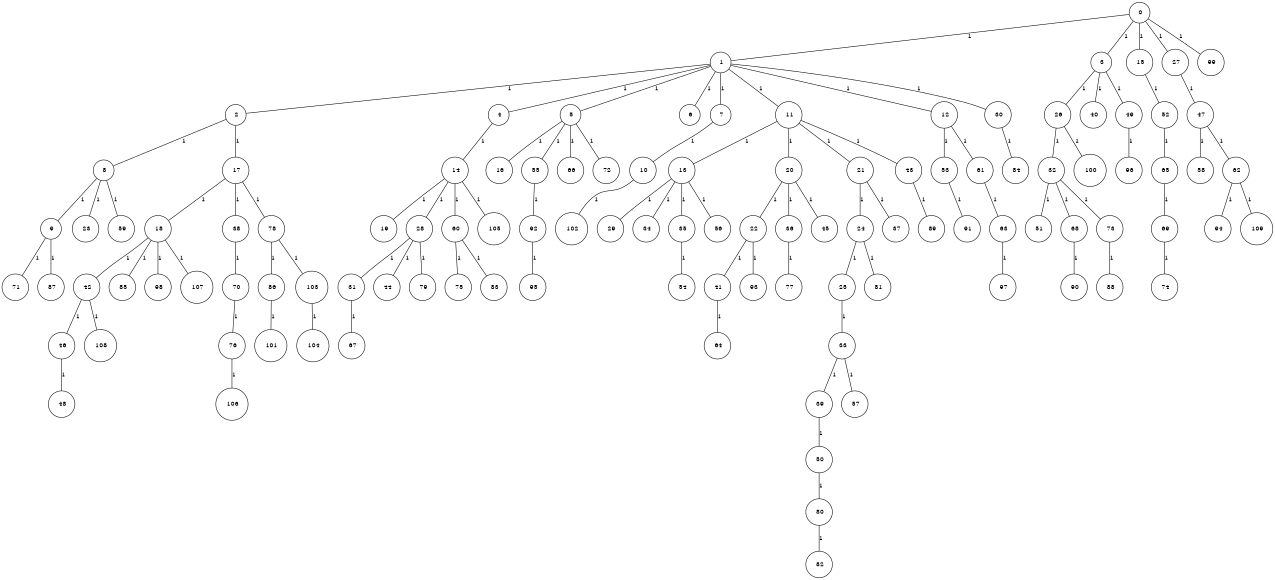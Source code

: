 graph G {
size="8.5,11;"
ratio = "expand;"
fixedsize="true;"
overlap="scale;"
node[shape=circle,width=.12,hight=.12,fontsize=12]
edge[fontsize=12]

0[label=" 0" color=black, pos="0.46826887,2.400076!"];
1[label=" 1" color=black, pos="1.9009587,0.63300331!"];
2[label=" 2" color=black, pos="0.55035002,0.7570161!"];
3[label=" 3" color=black, pos="0.29291827,2.3593515!"];
4[label=" 4" color=black, pos="0.63773669,0.21907531!"];
5[label=" 5" color=black, pos="1.9177308,1.2978437!"];
6[label=" 6" color=black, pos="0.5335787,1.7071519!"];
7[label=" 7" color=black, pos="2.1956959,1.5594928!"];
8[label=" 8" color=black, pos="1.853855,1.399543!"];
9[label=" 9" color=black, pos="1.2967501,2.2075954!"];
10[label=" 10" color=black, pos="1.1930579,0.094210013!"];
11[label=" 11" color=black, pos="1.4269651,0.54933866!"];
12[label=" 12" color=black, pos="0.49925291,0.045196533!"];
13[label=" 13" color=black, pos="0.66996108,2.5533396!"];
14[label=" 14" color=black, pos="2.2303956,2.0528627!"];
15[label=" 15" color=black, pos="1.4769082,2.0900562!"];
16[label=" 16" color=black, pos="2.5719243,1.085577!"];
17[label=" 17" color=black, pos="0.52214548,2.7157745!"];
18[label=" 18" color=black, pos="1.2577838,0.20117951!"];
19[label=" 19" color=black, pos="0.26354596,2.7494506!"];
20[label=" 20" color=black, pos="1.5189321,2.1797826!"];
21[label=" 21" color=black, pos="1.1376874,2.392433!"];
22[label=" 22" color=black, pos="2.9936136,0.79417448!"];
23[label=" 23" color=black, pos="2.0576513,0.80128503!"];
24[label=" 24" color=black, pos="0.37382984,0.49824988!"];
25[label=" 25" color=black, pos="2.1800344,1.6111787!"];
26[label=" 26" color=black, pos="2.0240088,2.1225671!"];
27[label=" 27" color=black, pos="2.5628764,0.050353672!"];
28[label=" 28" color=black, pos="2.6666649,2.2707017!"];
29[label=" 29" color=black, pos="1.9632583,2.1724353!"];
30[label=" 30" color=black, pos="0.10843051,1.4273937!"];
31[label=" 31" color=black, pos="0.85084043,0.79565728!"];
32[label=" 32" color=black, pos="1.1155408,2.1206456!"];
33[label=" 33" color=black, pos="0.50793151,2.7333933!"];
34[label=" 34" color=black, pos="0.54418246,1.8194952!"];
35[label=" 35" color=black, pos="0.7279781,1.1888673!"];
36[label=" 36" color=black, pos="2.0999851,1.1989952!"];
37[label=" 37" color=black, pos="0.12270383,0.020115362!"];
38[label=" 38" color=black, pos="1.3380403,2.3972161!"];
39[label=" 39" color=black, pos="0.67618789,2.413551!"];
40[label=" 40" color=black, pos="1.4867805,2.0873038!"];
41[label=" 41" color=black, pos="1.2660208,2.5266524!"];
42[label=" 42" color=black, pos="1.6766576,1.9172621!"];
43[label=" 43" color=black, pos="1.2159964,2.7992787!"];
44[label=" 44" color=black, pos="0.56569853,1.3792249!"];
45[label=" 45" color=black, pos="2.3697044,2.9195367!"];
46[label=" 46" color=black, pos="1.8468494,0.89662542!"];
47[label=" 47" color=black, pos="2.5096262,1.3147659!"];
48[label=" 48" color=black, pos="1.844373,1.9911188!"];
49[label=" 49" color=black, pos="2.222767,2.9205971!"];
50[label=" 50" color=black, pos="2.8639188,1.3040603!"];
51[label=" 51" color=black, pos="2.9439886,1.3958967!"];
52[label=" 52" color=black, pos="1.1016129,2.1980895!"];
53[label=" 53" color=black, pos="1.1744618,1.179062!"];
54[label=" 54" color=black, pos="2.4343791,1.5443484!"];
55[label=" 55" color=black, pos="2.3858638,0.940412!"];
56[label=" 56" color=black, pos="0.26118413,1.3406305!"];
57[label=" 57" color=black, pos="2.449302,1.3833757!"];
58[label=" 58" color=black, pos="1.0990868,1.3931359!"];
59[label=" 59" color=black, pos="0.79077496,1.5527626!"];
60[label=" 60" color=black, pos="1.5641541,1.3637051!"];
61[label=" 61" color=black, pos="2.8684784,2.7599271!"];
62[label=" 62" color=black, pos="2.6184544,1.2468627!"];
63[label=" 63" color=black, pos="0.16338984,1.2345549!"];
64[label=" 64" color=black, pos="2.1188055,1.9085251!"];
65[label=" 65" color=black, pos="2.8364131,1.8813282!"];
66[label=" 66" color=black, pos="0.97933678,2.9785753!"];
67[label=" 67" color=black, pos="1.0634968,1.6624996!"];
68[label=" 68" color=black, pos="1.2821901,0.36626682!"];
69[label=" 69" color=black, pos="1.5689716,0.45352596!"];
70[label=" 70" color=black, pos="1.4304694,2.1917442!"];
71[label=" 71" color=black, pos="2.8876634,1.0184332!"];
72[label=" 72" color=black, pos="1.0014846,0.57457639!"];
73[label=" 73" color=black, pos="1.2188591,0.77339747!"];
74[label=" 74" color=black, pos="1.7303688,0.96830758!"];
75[label=" 75" color=black, pos="1.2833107,0.42151646!"];
76[label=" 76" color=black, pos="2.6570118,1.7161693!"];
77[label=" 77" color=black, pos="0.91397719,1.4134095!"];
78[label=" 78" color=black, pos="2.870084,2.9383058!"];
79[label=" 79" color=black, pos="2.0314528,1.7642163!"];
80[label=" 80" color=black, pos="1.8836973,1.870835!"];
81[label=" 81" color=black, pos="0.79469728,2.3007522!"];
82[label=" 82" color=black, pos="1.3962052,2.3189317!"];
83[label=" 83" color=black, pos="2.8998669,0.24501677!"];
84[label=" 84" color=black, pos="0.5282314,1.7828621!"];
85[label=" 85" color=black, pos="1.1308814,1.7866552!"];
86[label=" 86" color=black, pos="1.8014252,0.75871273!"];
87[label=" 87" color=black, pos="2.6817,1.8658153!"];
88[label=" 88" color=black, pos="2.8617216,1.6679536!"];
89[label=" 89" color=black, pos="0.38088272,2.181485!"];
90[label=" 90" color=black, pos="1.2377656,0.45660386!"];
91[label=" 91" color=black, pos="2.2408648,0.69451117!"];
92[label=" 92" color=black, pos="0.66280674,1.2113047!"];
93[label=" 93" color=black, pos="2.6736448,1.7946535!"];
94[label=" 94" color=black, pos="1.7229209,1.307948!"];
95[label=" 95" color=black, pos="2.0762952,2.9700181!"];
96[label=" 96" color=black, pos="0.91041359,2.5944357!"];
97[label=" 97" color=black, pos="2.6066776,1.0683842!"];
98[label=" 98" color=black, pos="1.2763374,2.9820757!"];
99[label=" 99" color=black, pos="0.22660873,1.2862983!"];
100[label=" 100" color=black, pos="0.15396011,0.6831036!"];
101[label=" 101" color=black, pos="2.4955629,2.3026749!"];
102[label=" 102" color=black, pos="2.0311233,0.62310466!"];
103[label=" 103" color=black, pos="2.7843861,1.0454353!"];
104[label=" 104" color=black, pos="1.2310946,2.986096!"];
105[label=" 105" color=black, pos="1.4157918,2.6822154!"];
106[label=" 106" color=black, pos="1.5794684,1.2093313!"];
107[label=" 107" color=black, pos="2.3408779,1.6954926!"];
108[label=" 108" color=black, pos="2.9932326,0.32244292!"];
109[label=" 109" color=black, pos="2.8563533,0.70727925!"];
0--1[label="1"]
0--3[label="1"]
0--15[label="1"]
0--27[label="1"]
0--99[label="1"]
1--2[label="1"]
1--4[label="1"]
1--5[label="1"]
1--6[label="1"]
1--7[label="1"]
1--11[label="1"]
1--12[label="1"]
1--30[label="1"]
2--8[label="1"]
2--17[label="1"]
3--26[label="1"]
3--40[label="1"]
3--49[label="1"]
4--14[label="1"]
5--16[label="1"]
5--55[label="1"]
5--66[label="1"]
5--72[label="1"]
7--10[label="1"]
8--9[label="1"]
8--23[label="1"]
8--59[label="1"]
9--71[label="1"]
9--87[label="1"]
10--102[label="1"]
11--13[label="1"]
11--20[label="1"]
11--21[label="1"]
11--43[label="1"]
12--53[label="1"]
12--61[label="1"]
13--29[label="1"]
13--34[label="1"]
13--35[label="1"]
13--56[label="1"]
14--19[label="1"]
14--28[label="1"]
14--60[label="1"]
14--105[label="1"]
15--52[label="1"]
17--18[label="1"]
17--38[label="1"]
17--78[label="1"]
18--42[label="1"]
18--85[label="1"]
18--98[label="1"]
18--107[label="1"]
20--22[label="1"]
20--36[label="1"]
20--45[label="1"]
21--24[label="1"]
21--37[label="1"]
22--41[label="1"]
22--93[label="1"]
24--25[label="1"]
24--81[label="1"]
25--33[label="1"]
26--32[label="1"]
26--100[label="1"]
27--47[label="1"]
28--31[label="1"]
28--44[label="1"]
28--79[label="1"]
30--84[label="1"]
31--67[label="1"]
32--51[label="1"]
32--68[label="1"]
32--73[label="1"]
33--39[label="1"]
33--57[label="1"]
35--54[label="1"]
36--77[label="1"]
38--70[label="1"]
39--50[label="1"]
41--64[label="1"]
42--46[label="1"]
42--108[label="1"]
43--89[label="1"]
46--48[label="1"]
47--58[label="1"]
47--62[label="1"]
49--96[label="1"]
50--80[label="1"]
52--65[label="1"]
53--91[label="1"]
55--92[label="1"]
60--75[label="1"]
60--83[label="1"]
61--63[label="1"]
62--94[label="1"]
62--109[label="1"]
63--97[label="1"]
65--69[label="1"]
68--90[label="1"]
69--74[label="1"]
70--76[label="1"]
73--88[label="1"]
76--106[label="1"]
78--86[label="1"]
78--103[label="1"]
80--82[label="1"]
86--101[label="1"]
92--95[label="1"]
103--104[label="1"]

}
